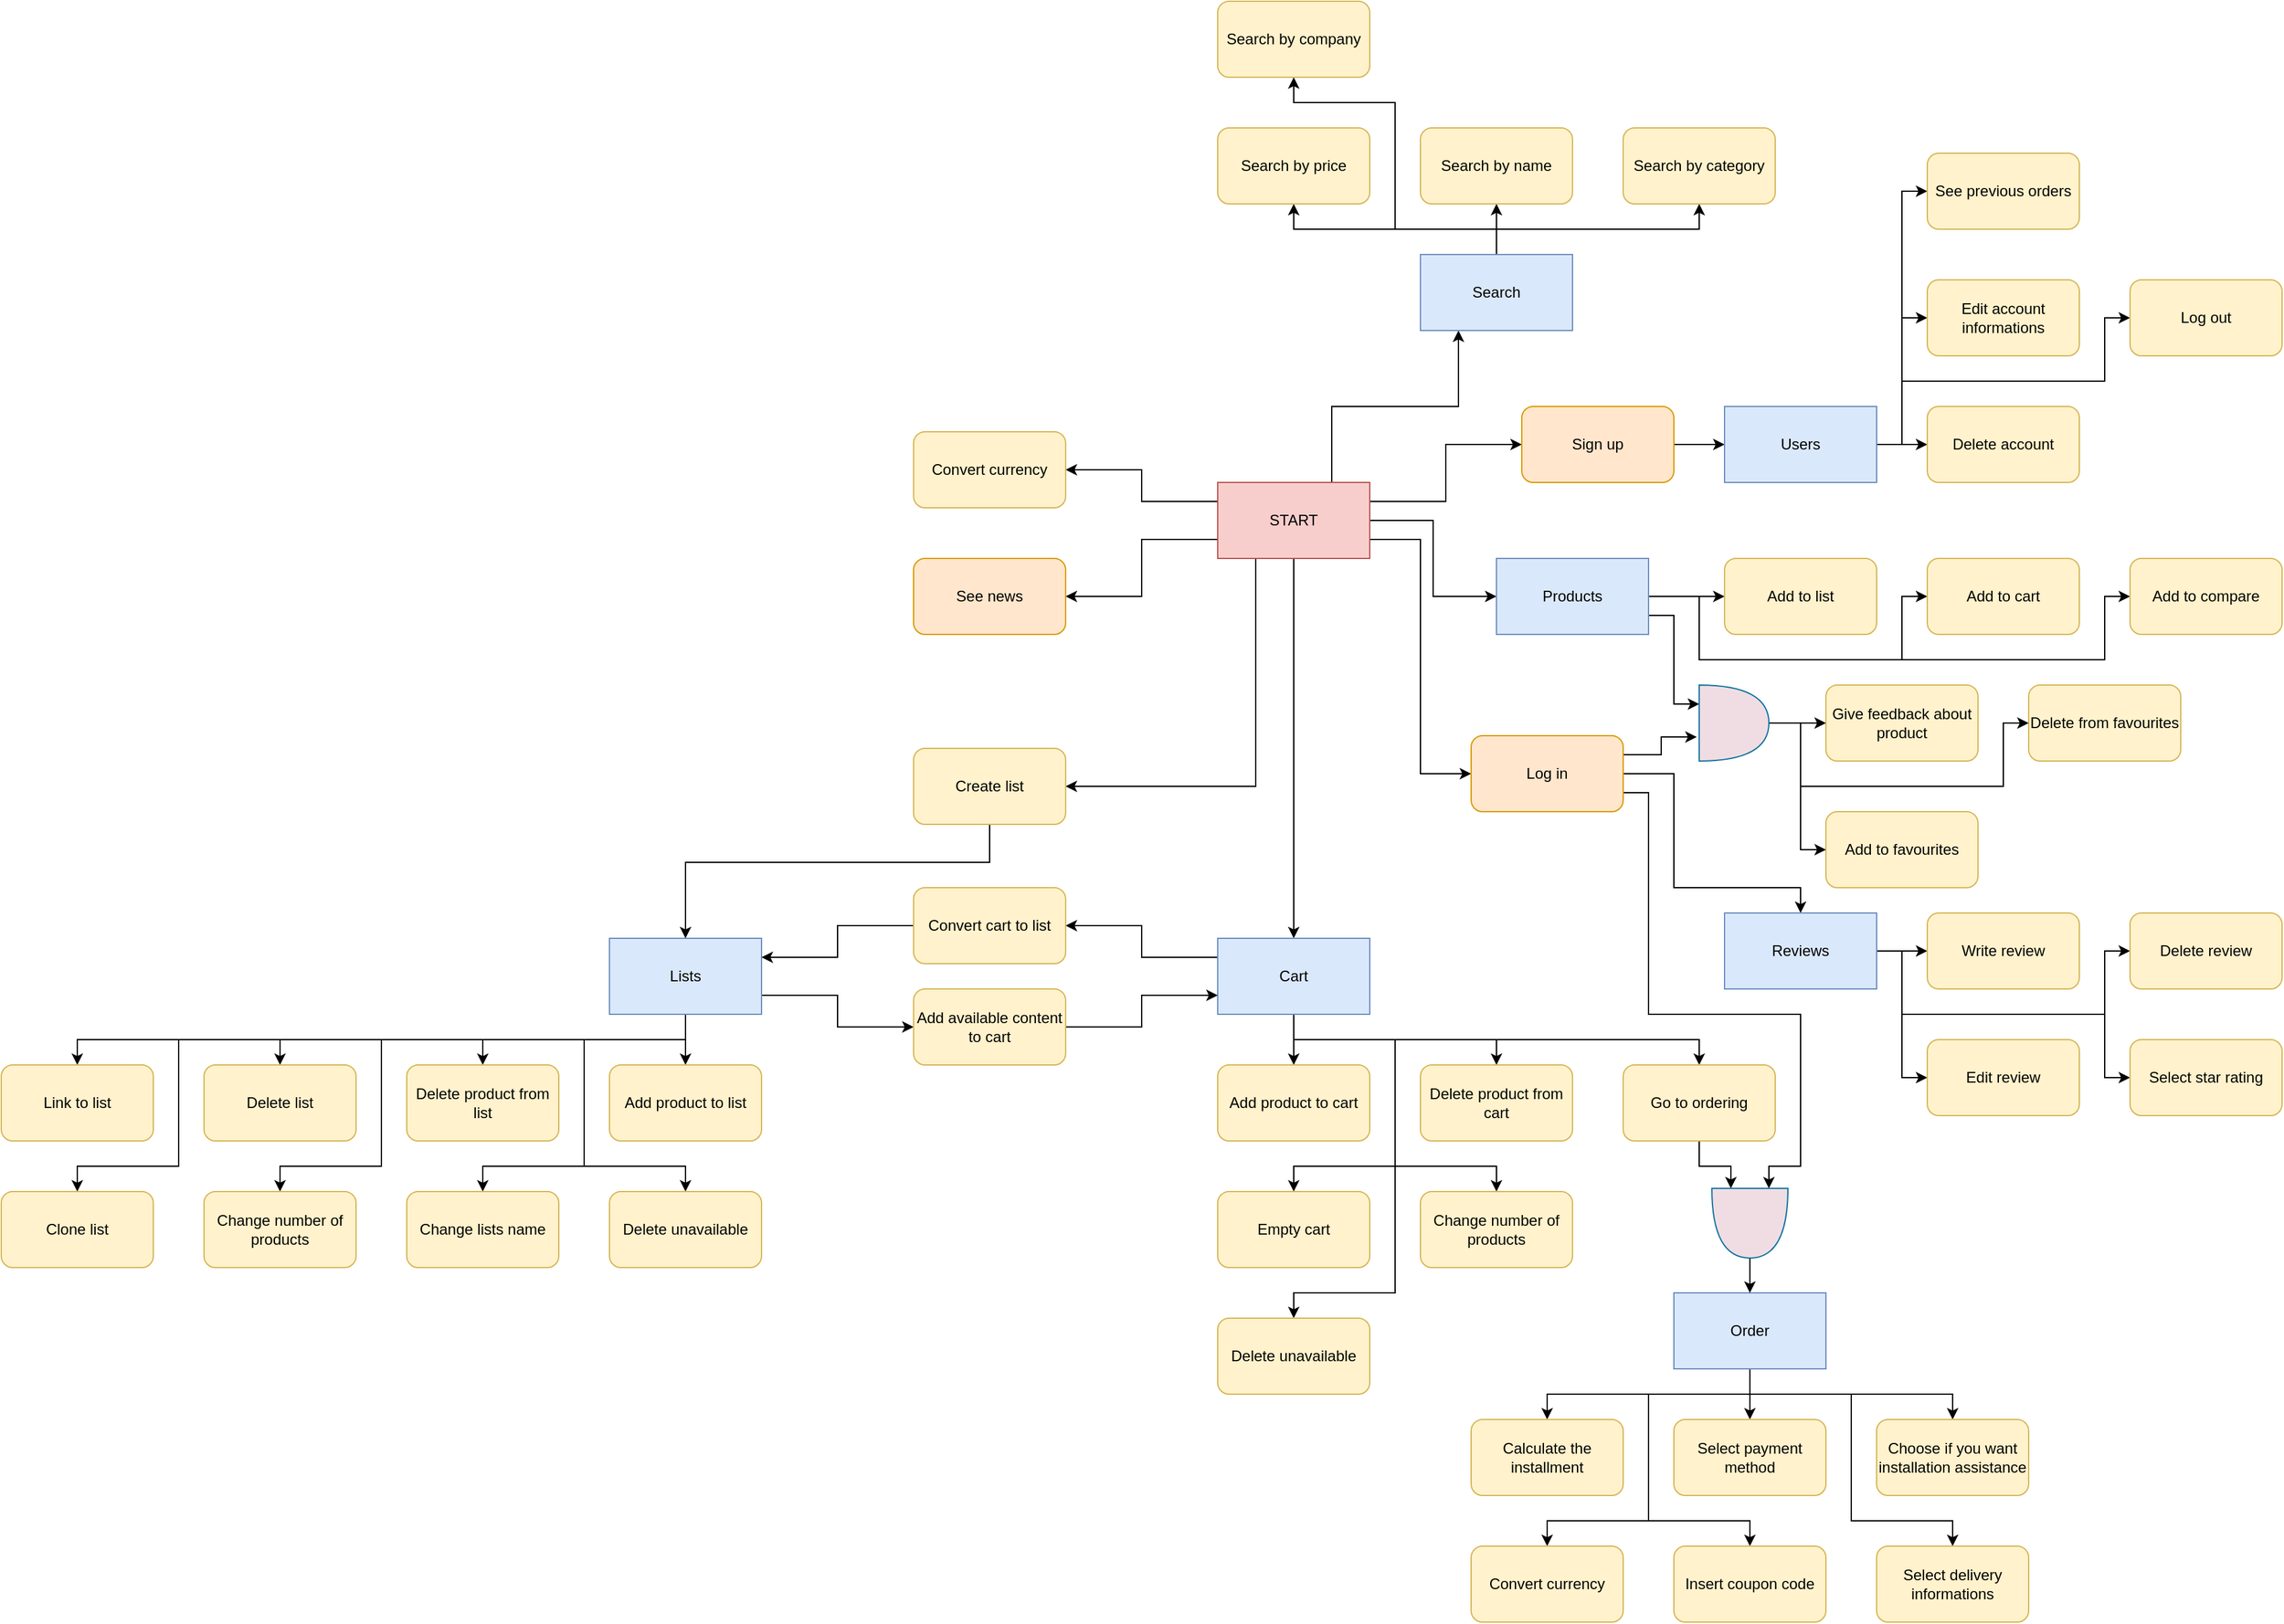 <mxfile version="21.1.2" type="device">
  <diagram name="Strona-1" id="DpiKnfvnMf119dL31PfI">
    <mxGraphModel dx="523" dy="789" grid="1" gridSize="10" guides="1" tooltips="1" connect="1" arrows="1" fold="1" page="1" pageScale="1" pageWidth="827" pageHeight="1169" math="0" shadow="0">
      <root>
        <mxCell id="0" />
        <mxCell id="1" parent="0" />
        <mxCell id="tu-g_7TpIbmg7pbgviE7-1" style="edgeStyle=orthogonalEdgeStyle;rounded=0;orthogonalLoop=1;jettySize=auto;html=1;exitX=0.5;exitY=1;exitDx=0;exitDy=0;entryX=0.5;entryY=0;entryDx=0;entryDy=0;fontColor=#000000;" parent="1" source="tu-g_7TpIbmg7pbgviE7-8" target="tu-g_7TpIbmg7pbgviE7-24" edge="1">
          <mxGeometry relative="1" as="geometry" />
        </mxCell>
        <mxCell id="tu-g_7TpIbmg7pbgviE7-2" style="edgeStyle=orthogonalEdgeStyle;rounded=0;orthogonalLoop=1;jettySize=auto;html=1;exitX=0.25;exitY=1;exitDx=0;exitDy=0;entryX=1;entryY=0.5;entryDx=0;entryDy=0;fontColor=#000000;" parent="1" source="tu-g_7TpIbmg7pbgviE7-8" target="tu-g_7TpIbmg7pbgviE7-50" edge="1">
          <mxGeometry relative="1" as="geometry" />
        </mxCell>
        <mxCell id="tu-g_7TpIbmg7pbgviE7-3" style="edgeStyle=orthogonalEdgeStyle;rounded=0;orthogonalLoop=1;jettySize=auto;html=1;exitX=1;exitY=0.75;exitDx=0;exitDy=0;entryX=0;entryY=0.5;entryDx=0;entryDy=0;fontFamily=Helvetica;fontSize=12;fontColor=#000000;" parent="1" source="tu-g_7TpIbmg7pbgviE7-8" target="tu-g_7TpIbmg7pbgviE7-11" edge="1">
          <mxGeometry relative="1" as="geometry" />
        </mxCell>
        <mxCell id="tu-g_7TpIbmg7pbgviE7-4" style="edgeStyle=orthogonalEdgeStyle;rounded=0;orthogonalLoop=1;jettySize=auto;html=1;exitX=1;exitY=0.25;exitDx=0;exitDy=0;entryX=0;entryY=0.5;entryDx=0;entryDy=0;fontFamily=Helvetica;fontSize=12;fontColor=#000000;" parent="1" source="tu-g_7TpIbmg7pbgviE7-8" target="tu-g_7TpIbmg7pbgviE7-13" edge="1">
          <mxGeometry relative="1" as="geometry" />
        </mxCell>
        <mxCell id="tu-g_7TpIbmg7pbgviE7-5" style="edgeStyle=orthogonalEdgeStyle;rounded=0;orthogonalLoop=1;jettySize=auto;html=1;exitX=1;exitY=0.5;exitDx=0;exitDy=0;entryX=0;entryY=0.5;entryDx=0;entryDy=0;fontFamily=Helvetica;fontSize=12;fontColor=#000000;" parent="1" source="tu-g_7TpIbmg7pbgviE7-8" target="tu-g_7TpIbmg7pbgviE7-39" edge="1">
          <mxGeometry relative="1" as="geometry" />
        </mxCell>
        <mxCell id="tu-g_7TpIbmg7pbgviE7-6" style="edgeStyle=orthogonalEdgeStyle;rounded=0;orthogonalLoop=1;jettySize=auto;html=1;exitX=0;exitY=0.75;exitDx=0;exitDy=0;entryX=1;entryY=0.5;entryDx=0;entryDy=0;fontFamily=Helvetica;fontSize=12;fontColor=#000000;" parent="1" source="tu-g_7TpIbmg7pbgviE7-8" target="tu-g_7TpIbmg7pbgviE7-14" edge="1">
          <mxGeometry relative="1" as="geometry" />
        </mxCell>
        <mxCell id="tu-g_7TpIbmg7pbgviE7-7" style="edgeStyle=orthogonalEdgeStyle;rounded=0;orthogonalLoop=1;jettySize=auto;html=1;exitX=0.75;exitY=0;exitDx=0;exitDy=0;entryX=0.25;entryY=1;entryDx=0;entryDy=0;fontFamily=Helvetica;fontSize=12;fontColor=#000000;" parent="1" source="tu-g_7TpIbmg7pbgviE7-8" target="tu-g_7TpIbmg7pbgviE7-18" edge="1">
          <mxGeometry relative="1" as="geometry" />
        </mxCell>
        <mxCell id="jZJ21DdkEaakPETDEJtm-5" style="edgeStyle=orthogonalEdgeStyle;rounded=0;orthogonalLoop=1;jettySize=auto;html=1;exitX=0;exitY=0.25;exitDx=0;exitDy=0;entryX=1;entryY=0.5;entryDx=0;entryDy=0;fontFamily=Helvetica;fontSize=12;fontColor=#000000;" edge="1" parent="1" source="tu-g_7TpIbmg7pbgviE7-8" target="jZJ21DdkEaakPETDEJtm-4">
          <mxGeometry relative="1" as="geometry" />
        </mxCell>
        <mxCell id="tu-g_7TpIbmg7pbgviE7-8" value="START" style="rounded=0;whiteSpace=wrap;html=1;fillColor=#f8cecc;strokeColor=#b85450;fontColor=#000000;" parent="1" vertex="1">
          <mxGeometry x="1940" y="560" width="120" height="60" as="geometry" />
        </mxCell>
        <mxCell id="tu-g_7TpIbmg7pbgviE7-9" style="edgeStyle=orthogonalEdgeStyle;rounded=0;orthogonalLoop=1;jettySize=auto;html=1;exitX=1;exitY=0.75;exitDx=0;exitDy=0;entryX=0;entryY=0.25;entryDx=0;entryDy=0;entryPerimeter=0;fontFamily=Helvetica;fontSize=12;fontColor=#000000;" parent="1" source="tu-g_7TpIbmg7pbgviE7-11" target="tu-g_7TpIbmg7pbgviE7-74" edge="1">
          <mxGeometry relative="1" as="geometry">
            <Array as="points">
              <mxPoint x="2280" y="805" />
              <mxPoint x="2280" y="980" />
              <mxPoint x="2400" y="980" />
              <mxPoint x="2400" y="1100" />
              <mxPoint x="2375" y="1100" />
            </Array>
          </mxGeometry>
        </mxCell>
        <mxCell id="tu-g_7TpIbmg7pbgviE7-10" style="edgeStyle=orthogonalEdgeStyle;rounded=0;orthogonalLoop=1;jettySize=auto;html=1;exitX=1;exitY=0.5;exitDx=0;exitDy=0;entryX=0.5;entryY=0;entryDx=0;entryDy=0;fontFamily=Helvetica;fontSize=12;fontColor=#000000;" parent="1" source="tu-g_7TpIbmg7pbgviE7-11" target="tu-g_7TpIbmg7pbgviE7-44" edge="1">
          <mxGeometry relative="1" as="geometry">
            <mxPoint x="2385" y="812.5" as="targetPoint" />
            <Array as="points">
              <mxPoint x="2300" y="790" />
              <mxPoint x="2300" y="880" />
              <mxPoint x="2400" y="880" />
            </Array>
          </mxGeometry>
        </mxCell>
        <mxCell id="btTpmAtazuo6H9hWQEnr-3" style="edgeStyle=orthogonalEdgeStyle;rounded=0;orthogonalLoop=1;jettySize=auto;html=1;exitX=1;exitY=0.25;exitDx=0;exitDy=0;entryX=-0.036;entryY=0.684;entryDx=0;entryDy=0;entryPerimeter=0;" parent="1" source="tu-g_7TpIbmg7pbgviE7-11" target="btTpmAtazuo6H9hWQEnr-2" edge="1">
          <mxGeometry relative="1" as="geometry" />
        </mxCell>
        <mxCell id="tu-g_7TpIbmg7pbgviE7-11" value="Log in" style="rounded=1;whiteSpace=wrap;html=1;fillColor=#ffe6cc;strokeColor=#d79b00;fontColor=#000000;" parent="1" vertex="1">
          <mxGeometry x="2140" y="760" width="120" height="60" as="geometry" />
        </mxCell>
        <mxCell id="tu-g_7TpIbmg7pbgviE7-12" style="edgeStyle=orthogonalEdgeStyle;rounded=0;orthogonalLoop=1;jettySize=auto;html=1;exitX=1;exitY=0.5;exitDx=0;exitDy=0;entryX=0;entryY=0.5;entryDx=0;entryDy=0;fontFamily=Helvetica;fontSize=12;fontColor=#000000;" parent="1" source="tu-g_7TpIbmg7pbgviE7-13" target="tu-g_7TpIbmg7pbgviE7-72" edge="1">
          <mxGeometry relative="1" as="geometry" />
        </mxCell>
        <mxCell id="tu-g_7TpIbmg7pbgviE7-13" value="Sign up" style="rounded=1;whiteSpace=wrap;html=1;fillColor=#ffe6cc;strokeColor=#d79b00;fontColor=#000000;" parent="1" vertex="1">
          <mxGeometry x="2180" y="500" width="120" height="60" as="geometry" />
        </mxCell>
        <mxCell id="tu-g_7TpIbmg7pbgviE7-14" value="See news" style="rounded=1;whiteSpace=wrap;html=1;fillColor=#ffe6cc;strokeColor=#d79b00;fontColor=#000000;" parent="1" vertex="1">
          <mxGeometry x="1700" y="620" width="120" height="60" as="geometry" />
        </mxCell>
        <mxCell id="tu-g_7TpIbmg7pbgviE7-15" style="edgeStyle=orthogonalEdgeStyle;rounded=0;orthogonalLoop=1;jettySize=auto;html=1;exitX=0.5;exitY=0;exitDx=0;exitDy=0;entryX=0.5;entryY=1;entryDx=0;entryDy=0;fontFamily=Helvetica;fontSize=12;fontColor=#000000;" parent="1" source="tu-g_7TpIbmg7pbgviE7-18" target="tu-g_7TpIbmg7pbgviE7-97" edge="1">
          <mxGeometry relative="1" as="geometry" />
        </mxCell>
        <mxCell id="tu-g_7TpIbmg7pbgviE7-16" style="edgeStyle=orthogonalEdgeStyle;rounded=0;orthogonalLoop=1;jettySize=auto;html=1;exitX=0.5;exitY=0;exitDx=0;exitDy=0;entryX=0.5;entryY=1;entryDx=0;entryDy=0;fontFamily=Helvetica;fontSize=12;fontColor=#000000;" parent="1" source="tu-g_7TpIbmg7pbgviE7-18" target="tu-g_7TpIbmg7pbgviE7-98" edge="1">
          <mxGeometry relative="1" as="geometry" />
        </mxCell>
        <mxCell id="tu-g_7TpIbmg7pbgviE7-17" style="edgeStyle=orthogonalEdgeStyle;rounded=0;orthogonalLoop=1;jettySize=auto;html=1;exitX=0.5;exitY=0;exitDx=0;exitDy=0;entryX=0.5;entryY=1;entryDx=0;entryDy=0;fontFamily=Helvetica;fontSize=12;fontColor=#000000;" parent="1" source="tu-g_7TpIbmg7pbgviE7-18" target="tu-g_7TpIbmg7pbgviE7-99" edge="1">
          <mxGeometry relative="1" as="geometry" />
        </mxCell>
        <mxCell id="tu-g_7TpIbmg7pbgviE7-301" style="edgeStyle=orthogonalEdgeStyle;rounded=0;orthogonalLoop=1;jettySize=auto;html=1;exitX=0.5;exitY=0;exitDx=0;exitDy=0;entryX=0.5;entryY=1;entryDx=0;entryDy=0;fontFamily=Helvetica;fontSize=12;fontColor=#000000;" parent="1" source="tu-g_7TpIbmg7pbgviE7-18" target="tu-g_7TpIbmg7pbgviE7-300" edge="1">
          <mxGeometry relative="1" as="geometry">
            <Array as="points">
              <mxPoint x="2160" y="360" />
              <mxPoint x="2080" y="360" />
              <mxPoint x="2080" y="260" />
              <mxPoint x="2000" y="260" />
            </Array>
          </mxGeometry>
        </mxCell>
        <mxCell id="tu-g_7TpIbmg7pbgviE7-18" value="Search" style="rounded=0;whiteSpace=wrap;html=1;fillColor=#dae8fc;strokeColor=#6c8ebf;fontColor=#000000;" parent="1" vertex="1">
          <mxGeometry x="2100" y="380" width="120" height="60" as="geometry" />
        </mxCell>
        <mxCell id="tu-g_7TpIbmg7pbgviE7-19" style="edgeStyle=orthogonalEdgeStyle;rounded=0;orthogonalLoop=1;jettySize=auto;html=1;exitX=0;exitY=0.25;exitDx=0;exitDy=0;entryX=1;entryY=0.5;entryDx=0;entryDy=0;fontColor=#000000;" parent="1" source="tu-g_7TpIbmg7pbgviE7-24" target="tu-g_7TpIbmg7pbgviE7-46" edge="1">
          <mxGeometry relative="1" as="geometry" />
        </mxCell>
        <mxCell id="tu-g_7TpIbmg7pbgviE7-20" style="edgeStyle=orthogonalEdgeStyle;rounded=0;orthogonalLoop=1;jettySize=auto;html=1;exitX=0.5;exitY=1;exitDx=0;exitDy=0;entryX=0.5;entryY=0;entryDx=0;entryDy=0;fontFamily=Helvetica;fontSize=12;fontColor=#000000;" parent="1" source="tu-g_7TpIbmg7pbgviE7-24" target="tu-g_7TpIbmg7pbgviE7-58" edge="1">
          <mxGeometry relative="1" as="geometry" />
        </mxCell>
        <mxCell id="tu-g_7TpIbmg7pbgviE7-21" style="edgeStyle=orthogonalEdgeStyle;rounded=0;orthogonalLoop=1;jettySize=auto;html=1;exitX=0.5;exitY=1;exitDx=0;exitDy=0;entryX=0.5;entryY=0;entryDx=0;entryDy=0;fontFamily=Helvetica;fontSize=12;fontColor=#000000;" parent="1" source="tu-g_7TpIbmg7pbgviE7-24" target="tu-g_7TpIbmg7pbgviE7-59" edge="1">
          <mxGeometry relative="1" as="geometry" />
        </mxCell>
        <mxCell id="tu-g_7TpIbmg7pbgviE7-22" style="edgeStyle=orthogonalEdgeStyle;rounded=0;orthogonalLoop=1;jettySize=auto;html=1;exitX=0.5;exitY=1;exitDx=0;exitDy=0;entryX=0.5;entryY=0;entryDx=0;entryDy=0;fontFamily=Helvetica;fontSize=12;fontColor=#000000;" parent="1" source="tu-g_7TpIbmg7pbgviE7-24" target="tu-g_7TpIbmg7pbgviE7-55" edge="1">
          <mxGeometry relative="1" as="geometry">
            <Array as="points">
              <mxPoint x="2000" y="1000" />
              <mxPoint x="2080" y="1000" />
              <mxPoint x="2080" y="1100" />
              <mxPoint x="2160" y="1100" />
            </Array>
          </mxGeometry>
        </mxCell>
        <mxCell id="tu-g_7TpIbmg7pbgviE7-23" style="edgeStyle=orthogonalEdgeStyle;rounded=0;orthogonalLoop=1;jettySize=auto;html=1;exitX=0.5;exitY=1;exitDx=0;exitDy=0;entryX=0.5;entryY=0;entryDx=0;entryDy=0;fontFamily=Helvetica;fontSize=12;fontColor=#000000;" parent="1" source="tu-g_7TpIbmg7pbgviE7-24" target="tu-g_7TpIbmg7pbgviE7-61" edge="1">
          <mxGeometry relative="1" as="geometry" />
        </mxCell>
        <mxCell id="btTpmAtazuo6H9hWQEnr-12" style="edgeStyle=orthogonalEdgeStyle;rounded=0;orthogonalLoop=1;jettySize=auto;html=1;exitX=0.5;exitY=1;exitDx=0;exitDy=0;entryX=0.5;entryY=0;entryDx=0;entryDy=0;fontFamily=Helvetica;fontSize=12;fontColor=default;" parent="1" source="tu-g_7TpIbmg7pbgviE7-24" target="btTpmAtazuo6H9hWQEnr-11" edge="1">
          <mxGeometry relative="1" as="geometry">
            <Array as="points">
              <mxPoint x="2000" y="1000" />
              <mxPoint x="2080" y="1000" />
              <mxPoint x="2080" y="1100" />
              <mxPoint x="2000" y="1100" />
            </Array>
          </mxGeometry>
        </mxCell>
        <mxCell id="btTpmAtazuo6H9hWQEnr-14" style="edgeStyle=orthogonalEdgeStyle;rounded=0;orthogonalLoop=1;jettySize=auto;html=1;exitX=0.5;exitY=1;exitDx=0;exitDy=0;entryX=0.5;entryY=0;entryDx=0;entryDy=0;fontFamily=Helvetica;fontSize=12;fontColor=default;" parent="1" source="tu-g_7TpIbmg7pbgviE7-24" target="btTpmAtazuo6H9hWQEnr-13" edge="1">
          <mxGeometry relative="1" as="geometry">
            <Array as="points">
              <mxPoint x="2000" y="1000" />
              <mxPoint x="2080" y="1000" />
              <mxPoint x="2080" y="1200" />
              <mxPoint x="2000" y="1200" />
            </Array>
          </mxGeometry>
        </mxCell>
        <mxCell id="tu-g_7TpIbmg7pbgviE7-24" value="Cart" style="rounded=0;whiteSpace=wrap;html=1;fillColor=#dae8fc;strokeColor=#6c8ebf;fontColor=#000000;" parent="1" vertex="1">
          <mxGeometry x="1940" y="920" width="120" height="60" as="geometry" />
        </mxCell>
        <mxCell id="tu-g_7TpIbmg7pbgviE7-25" style="edgeStyle=orthogonalEdgeStyle;rounded=0;orthogonalLoop=1;jettySize=auto;html=1;exitX=0.5;exitY=1;exitDx=0;exitDy=0;entryX=0.5;entryY=0;entryDx=0;entryDy=0;fontColor=#000000;" parent="1" source="tu-g_7TpIbmg7pbgviE7-32" target="tu-g_7TpIbmg7pbgviE7-48" edge="1">
          <mxGeometry relative="1" as="geometry" />
        </mxCell>
        <mxCell id="tu-g_7TpIbmg7pbgviE7-26" style="edgeStyle=orthogonalEdgeStyle;rounded=0;orthogonalLoop=1;jettySize=auto;html=1;exitX=0.5;exitY=1;exitDx=0;exitDy=0;entryX=0.5;entryY=0;entryDx=0;entryDy=0;fontColor=#000000;" parent="1" source="tu-g_7TpIbmg7pbgviE7-32" target="tu-g_7TpIbmg7pbgviE7-47" edge="1">
          <mxGeometry relative="1" as="geometry" />
        </mxCell>
        <mxCell id="tu-g_7TpIbmg7pbgviE7-27" style="edgeStyle=orthogonalEdgeStyle;rounded=0;orthogonalLoop=1;jettySize=auto;html=1;exitX=0.5;exitY=1;exitDx=0;exitDy=0;entryX=0.5;entryY=0;entryDx=0;entryDy=0;fontColor=#000000;" parent="1" source="tu-g_7TpIbmg7pbgviE7-32" target="tu-g_7TpIbmg7pbgviE7-51" edge="1">
          <mxGeometry relative="1" as="geometry" />
        </mxCell>
        <mxCell id="tu-g_7TpIbmg7pbgviE7-28" style="edgeStyle=orthogonalEdgeStyle;rounded=0;orthogonalLoop=1;jettySize=auto;html=1;exitX=1;exitY=0.75;exitDx=0;exitDy=0;entryX=0;entryY=0.5;entryDx=0;entryDy=0;fontColor=#000000;" parent="1" source="tu-g_7TpIbmg7pbgviE7-32" target="tu-g_7TpIbmg7pbgviE7-53" edge="1">
          <mxGeometry relative="1" as="geometry" />
        </mxCell>
        <mxCell id="tu-g_7TpIbmg7pbgviE7-29" style="edgeStyle=orthogonalEdgeStyle;rounded=0;orthogonalLoop=1;jettySize=auto;html=1;exitX=0.5;exitY=1;exitDx=0;exitDy=0;entryX=0.5;entryY=0;entryDx=0;entryDy=0;fontFamily=Helvetica;fontSize=12;fontColor=#000000;" parent="1" source="tu-g_7TpIbmg7pbgviE7-32" target="tu-g_7TpIbmg7pbgviE7-54" edge="1">
          <mxGeometry relative="1" as="geometry">
            <Array as="points">
              <mxPoint x="1520" y="1000" />
              <mxPoint x="1280" y="1000" />
              <mxPoint x="1280" y="1100" />
              <mxPoint x="1200" y="1100" />
            </Array>
          </mxGeometry>
        </mxCell>
        <mxCell id="tu-g_7TpIbmg7pbgviE7-30" style="edgeStyle=orthogonalEdgeStyle;rounded=0;orthogonalLoop=1;jettySize=auto;html=1;exitX=0.5;exitY=1;exitDx=0;exitDy=0;entryX=0.5;entryY=0;entryDx=0;entryDy=0;fontFamily=Helvetica;fontSize=12;fontColor=#000000;" parent="1" source="tu-g_7TpIbmg7pbgviE7-32" target="tu-g_7TpIbmg7pbgviE7-56" edge="1">
          <mxGeometry relative="1" as="geometry">
            <Array as="points">
              <mxPoint x="1520" y="1000" />
              <mxPoint x="1440" y="1000" />
              <mxPoint x="1440" y="1100" />
              <mxPoint x="1360" y="1100" />
            </Array>
          </mxGeometry>
        </mxCell>
        <mxCell id="tu-g_7TpIbmg7pbgviE7-31" style="edgeStyle=orthogonalEdgeStyle;rounded=0;orthogonalLoop=1;jettySize=auto;html=1;exitX=0.5;exitY=1;exitDx=0;exitDy=0;entryX=0.5;entryY=0;entryDx=0;entryDy=0;fontFamily=Helvetica;fontSize=12;fontColor=#000000;" parent="1" source="tu-g_7TpIbmg7pbgviE7-32" target="tu-g_7TpIbmg7pbgviE7-57" edge="1">
          <mxGeometry relative="1" as="geometry" />
        </mxCell>
        <mxCell id="btTpmAtazuo6H9hWQEnr-10" style="edgeStyle=orthogonalEdgeStyle;rounded=0;orthogonalLoop=1;jettySize=auto;html=1;exitX=0.5;exitY=1;exitDx=0;exitDy=0;entryX=0.5;entryY=0;entryDx=0;entryDy=0;" parent="1" source="tu-g_7TpIbmg7pbgviE7-32" target="btTpmAtazuo6H9hWQEnr-9" edge="1">
          <mxGeometry relative="1" as="geometry">
            <Array as="points">
              <mxPoint x="1520" y="1000" />
              <mxPoint x="1440" y="1000" />
              <mxPoint x="1440" y="1100" />
              <mxPoint x="1520" y="1100" />
            </Array>
          </mxGeometry>
        </mxCell>
        <mxCell id="jZJ21DdkEaakPETDEJtm-3" style="edgeStyle=orthogonalEdgeStyle;rounded=0;orthogonalLoop=1;jettySize=auto;html=1;exitX=0.5;exitY=1;exitDx=0;exitDy=0;entryX=0.5;entryY=0;entryDx=0;entryDy=0;fontFamily=Helvetica;fontSize=12;fontColor=#000000;" edge="1" parent="1" source="tu-g_7TpIbmg7pbgviE7-32" target="jZJ21DdkEaakPETDEJtm-2">
          <mxGeometry relative="1" as="geometry">
            <Array as="points">
              <mxPoint x="1520" y="1000" />
              <mxPoint x="1120" y="1000" />
              <mxPoint x="1120" y="1100" />
              <mxPoint x="1040" y="1100" />
            </Array>
          </mxGeometry>
        </mxCell>
        <mxCell id="tu-g_7TpIbmg7pbgviE7-32" value="Lists" style="rounded=0;whiteSpace=wrap;html=1;fillColor=#dae8fc;strokeColor=#6c8ebf;fontColor=#000000;" parent="1" vertex="1">
          <mxGeometry x="1460" y="920" width="120" height="60" as="geometry" />
        </mxCell>
        <mxCell id="tu-g_7TpIbmg7pbgviE7-34" style="edgeStyle=orthogonalEdgeStyle;rounded=0;orthogonalLoop=1;jettySize=auto;html=1;exitX=1;exitY=0.5;exitDx=0;exitDy=0;entryX=0;entryY=0.5;entryDx=0;entryDy=0;fontFamily=Helvetica;fontSize=12;fontColor=#000000;" parent="1" source="tu-g_7TpIbmg7pbgviE7-39" target="tu-g_7TpIbmg7pbgviE7-86" edge="1">
          <mxGeometry relative="1" as="geometry">
            <Array as="points">
              <mxPoint x="2320" y="650" />
              <mxPoint x="2320" y="650" />
            </Array>
          </mxGeometry>
        </mxCell>
        <mxCell id="tu-g_7TpIbmg7pbgviE7-35" style="edgeStyle=orthogonalEdgeStyle;rounded=0;orthogonalLoop=1;jettySize=auto;html=1;exitX=1;exitY=0.5;exitDx=0;exitDy=0;entryX=0;entryY=0.5;entryDx=0;entryDy=0;fontFamily=Helvetica;fontSize=12;fontColor=#000000;" parent="1" source="tu-g_7TpIbmg7pbgviE7-39" target="tu-g_7TpIbmg7pbgviE7-87" edge="1">
          <mxGeometry relative="1" as="geometry">
            <Array as="points">
              <mxPoint x="2320" y="650" />
              <mxPoint x="2320" y="700" />
              <mxPoint x="2480" y="700" />
              <mxPoint x="2480" y="650" />
            </Array>
          </mxGeometry>
        </mxCell>
        <mxCell id="tu-g_7TpIbmg7pbgviE7-38" style="edgeStyle=orthogonalEdgeStyle;rounded=0;orthogonalLoop=1;jettySize=auto;html=1;exitX=1;exitY=0.5;exitDx=0;exitDy=0;entryX=0;entryY=0.5;entryDx=0;entryDy=0;fontFamily=Helvetica;fontSize=12;fontColor=#000000;" parent="1" source="tu-g_7TpIbmg7pbgviE7-39" target="tu-g_7TpIbmg7pbgviE7-95" edge="1">
          <mxGeometry relative="1" as="geometry">
            <Array as="points">
              <mxPoint x="2320" y="650" />
              <mxPoint x="2320" y="700" />
              <mxPoint x="2640" y="700" />
              <mxPoint x="2640" y="650" />
            </Array>
          </mxGeometry>
        </mxCell>
        <mxCell id="btTpmAtazuo6H9hWQEnr-5" style="edgeStyle=orthogonalEdgeStyle;rounded=0;orthogonalLoop=1;jettySize=auto;html=1;exitX=1;exitY=0.75;exitDx=0;exitDy=0;entryX=0;entryY=0.25;entryDx=0;entryDy=0;entryPerimeter=0;" parent="1" source="tu-g_7TpIbmg7pbgviE7-39" target="btTpmAtazuo6H9hWQEnr-2" edge="1">
          <mxGeometry relative="1" as="geometry" />
        </mxCell>
        <mxCell id="tu-g_7TpIbmg7pbgviE7-39" value="Products" style="rounded=0;whiteSpace=wrap;html=1;fillColor=#dae8fc;strokeColor=#6c8ebf;fontColor=#000000;" parent="1" vertex="1">
          <mxGeometry x="2160" y="620" width="120" height="60" as="geometry" />
        </mxCell>
        <mxCell id="tu-g_7TpIbmg7pbgviE7-40" style="edgeStyle=orthogonalEdgeStyle;rounded=0;orthogonalLoop=1;jettySize=auto;html=1;exitX=1;exitY=0.5;exitDx=0;exitDy=0;entryX=0;entryY=0.5;entryDx=0;entryDy=0;fontFamily=Helvetica;fontSize=12;fontColor=#000000;" parent="1" source="tu-g_7TpIbmg7pbgviE7-44" target="tu-g_7TpIbmg7pbgviE7-92" edge="1">
          <mxGeometry relative="1" as="geometry" />
        </mxCell>
        <mxCell id="tu-g_7TpIbmg7pbgviE7-41" style="edgeStyle=orthogonalEdgeStyle;rounded=0;orthogonalLoop=1;jettySize=auto;html=1;exitX=1;exitY=0.5;exitDx=0;exitDy=0;entryX=0;entryY=0.5;entryDx=0;entryDy=0;fontFamily=Helvetica;fontSize=12;fontColor=#000000;" parent="1" source="tu-g_7TpIbmg7pbgviE7-44" target="tu-g_7TpIbmg7pbgviE7-93" edge="1">
          <mxGeometry relative="1" as="geometry" />
        </mxCell>
        <mxCell id="tu-g_7TpIbmg7pbgviE7-42" style="edgeStyle=orthogonalEdgeStyle;rounded=0;orthogonalLoop=1;jettySize=auto;html=1;exitX=1;exitY=0.5;exitDx=0;exitDy=0;entryX=0;entryY=0.5;entryDx=0;entryDy=0;fontFamily=Helvetica;fontSize=12;fontColor=#000000;" parent="1" source="tu-g_7TpIbmg7pbgviE7-44" target="tu-g_7TpIbmg7pbgviE7-94" edge="1">
          <mxGeometry relative="1" as="geometry">
            <Array as="points">
              <mxPoint x="2480" y="930" />
              <mxPoint x="2480" y="980" />
              <mxPoint x="2640" y="980" />
              <mxPoint x="2640" y="930" />
            </Array>
          </mxGeometry>
        </mxCell>
        <mxCell id="tu-g_7TpIbmg7pbgviE7-43" style="edgeStyle=orthogonalEdgeStyle;rounded=0;orthogonalLoop=1;jettySize=auto;html=1;exitX=1;exitY=0.5;exitDx=0;exitDy=0;entryX=0;entryY=0.5;entryDx=0;entryDy=0;fontFamily=Helvetica;fontSize=12;fontColor=#000000;" parent="1" source="tu-g_7TpIbmg7pbgviE7-44" target="tu-g_7TpIbmg7pbgviE7-96" edge="1">
          <mxGeometry relative="1" as="geometry">
            <Array as="points">
              <mxPoint x="2480" y="930" />
              <mxPoint x="2480" y="980" />
              <mxPoint x="2640" y="980" />
              <mxPoint x="2640" y="1030" />
            </Array>
          </mxGeometry>
        </mxCell>
        <mxCell id="tu-g_7TpIbmg7pbgviE7-44" value="Reviews" style="rounded=0;whiteSpace=wrap;html=1;fillColor=#dae8fc;strokeColor=#6c8ebf;fontColor=#000000;" parent="1" vertex="1">
          <mxGeometry x="2340" y="900" width="120" height="60" as="geometry" />
        </mxCell>
        <mxCell id="tu-g_7TpIbmg7pbgviE7-45" style="edgeStyle=orthogonalEdgeStyle;rounded=0;orthogonalLoop=1;jettySize=auto;html=1;exitX=0;exitY=0.5;exitDx=0;exitDy=0;entryX=1;entryY=0.25;entryDx=0;entryDy=0;fontColor=#000000;" parent="1" source="tu-g_7TpIbmg7pbgviE7-46" target="tu-g_7TpIbmg7pbgviE7-32" edge="1">
          <mxGeometry relative="1" as="geometry" />
        </mxCell>
        <mxCell id="tu-g_7TpIbmg7pbgviE7-46" value="Convert cart to list" style="rounded=1;whiteSpace=wrap;html=1;fillColor=#fff2cc;strokeColor=#d6b656;fontColor=#000000;" parent="1" vertex="1">
          <mxGeometry x="1700" y="880" width="120" height="60" as="geometry" />
        </mxCell>
        <mxCell id="tu-g_7TpIbmg7pbgviE7-47" value="Delete product from list" style="rounded=1;whiteSpace=wrap;html=1;fillColor=#fff2cc;strokeColor=#d6b656;fontColor=#000000;" parent="1" vertex="1">
          <mxGeometry x="1300" y="1020" width="120" height="60" as="geometry" />
        </mxCell>
        <mxCell id="tu-g_7TpIbmg7pbgviE7-48" value="Add product to list" style="rounded=1;whiteSpace=wrap;html=1;fillColor=#fff2cc;strokeColor=#d6b656;fontColor=#000000;" parent="1" vertex="1">
          <mxGeometry x="1460" y="1020" width="120" height="60" as="geometry" />
        </mxCell>
        <mxCell id="tu-g_7TpIbmg7pbgviE7-49" style="edgeStyle=orthogonalEdgeStyle;rounded=0;orthogonalLoop=1;jettySize=auto;html=1;exitX=0.5;exitY=1;exitDx=0;exitDy=0;entryX=0.5;entryY=0;entryDx=0;entryDy=0;fontColor=#000000;" parent="1" source="tu-g_7TpIbmg7pbgviE7-50" target="tu-g_7TpIbmg7pbgviE7-32" edge="1">
          <mxGeometry relative="1" as="geometry">
            <Array as="points">
              <mxPoint x="1760" y="860" />
              <mxPoint x="1520" y="860" />
            </Array>
          </mxGeometry>
        </mxCell>
        <mxCell id="tu-g_7TpIbmg7pbgviE7-50" value="Create list" style="rounded=1;whiteSpace=wrap;html=1;fillColor=#fff2cc;strokeColor=#d6b656;fontColor=#000000;" parent="1" vertex="1">
          <mxGeometry x="1700" y="770" width="120" height="60" as="geometry" />
        </mxCell>
        <mxCell id="tu-g_7TpIbmg7pbgviE7-51" value="Delete list" style="rounded=1;whiteSpace=wrap;html=1;fillColor=#fff2cc;strokeColor=#d6b656;fontColor=#000000;" parent="1" vertex="1">
          <mxGeometry x="1140" y="1020" width="120" height="60" as="geometry" />
        </mxCell>
        <mxCell id="tu-g_7TpIbmg7pbgviE7-52" style="edgeStyle=orthogonalEdgeStyle;rounded=0;orthogonalLoop=1;jettySize=auto;html=1;exitX=1;exitY=0.5;exitDx=0;exitDy=0;entryX=0;entryY=0.75;entryDx=0;entryDy=0;fontColor=#000000;" parent="1" source="tu-g_7TpIbmg7pbgviE7-53" target="tu-g_7TpIbmg7pbgviE7-24" edge="1">
          <mxGeometry relative="1" as="geometry" />
        </mxCell>
        <mxCell id="tu-g_7TpIbmg7pbgviE7-53" value="Add available content to cart" style="rounded=1;whiteSpace=wrap;html=1;fillColor=#fff2cc;strokeColor=#d6b656;fontColor=#000000;" parent="1" vertex="1">
          <mxGeometry x="1700" y="960" width="120" height="60" as="geometry" />
        </mxCell>
        <mxCell id="tu-g_7TpIbmg7pbgviE7-54" value="Change number of products" style="rounded=1;whiteSpace=wrap;html=1;fillColor=#fff2cc;strokeColor=#d6b656;fontColor=#000000;" parent="1" vertex="1">
          <mxGeometry x="1140" y="1120" width="120" height="60" as="geometry" />
        </mxCell>
        <mxCell id="tu-g_7TpIbmg7pbgviE7-55" value="Change number of products" style="rounded=1;whiteSpace=wrap;html=1;fillColor=#fff2cc;strokeColor=#d6b656;fontColor=#000000;" parent="1" vertex="1">
          <mxGeometry x="2100" y="1120" width="120" height="60" as="geometry" />
        </mxCell>
        <mxCell id="tu-g_7TpIbmg7pbgviE7-56" value="Change lists name" style="rounded=1;whiteSpace=wrap;html=1;strokeColor=#d6b656;fontFamily=Helvetica;fontSize=12;fontColor=#000000;fillColor=#fff2cc;" parent="1" vertex="1">
          <mxGeometry x="1300" y="1120" width="120" height="60" as="geometry" />
        </mxCell>
        <mxCell id="tu-g_7TpIbmg7pbgviE7-57" value="Link to list" style="rounded=1;whiteSpace=wrap;html=1;strokeColor=#d6b656;fontFamily=Helvetica;fontSize=12;fontColor=#000000;fillColor=#fff2cc;" parent="1" vertex="1">
          <mxGeometry x="980" y="1020" width="120" height="60" as="geometry" />
        </mxCell>
        <mxCell id="tu-g_7TpIbmg7pbgviE7-58" value="Add product to cart" style="rounded=1;whiteSpace=wrap;html=1;strokeColor=#d6b656;fontFamily=Helvetica;fontSize=12;fontColor=#000000;fillColor=#fff2cc;" parent="1" vertex="1">
          <mxGeometry x="1940" y="1020" width="120" height="60" as="geometry" />
        </mxCell>
        <mxCell id="tu-g_7TpIbmg7pbgviE7-59" value="Delete product from cart" style="rounded=1;whiteSpace=wrap;html=1;strokeColor=#d6b656;fontFamily=Helvetica;fontSize=12;fontColor=#000000;fillColor=#fff2cc;" parent="1" vertex="1">
          <mxGeometry x="2100" y="1020" width="120" height="60" as="geometry" />
        </mxCell>
        <mxCell id="tu-g_7TpIbmg7pbgviE7-60" style="edgeStyle=orthogonalEdgeStyle;rounded=0;orthogonalLoop=1;jettySize=auto;html=1;exitX=0.5;exitY=1;exitDx=0;exitDy=0;entryX=0;entryY=0.75;entryDx=0;entryDy=0;entryPerimeter=0;fontFamily=Helvetica;fontSize=12;fontColor=#000000;" parent="1" source="tu-g_7TpIbmg7pbgviE7-61" target="tu-g_7TpIbmg7pbgviE7-74" edge="1">
          <mxGeometry relative="1" as="geometry" />
        </mxCell>
        <mxCell id="tu-g_7TpIbmg7pbgviE7-61" value="Go to ordering" style="rounded=1;whiteSpace=wrap;html=1;strokeColor=#d6b656;fontFamily=Helvetica;fontSize=12;fontColor=#000000;fillColor=#fff2cc;" parent="1" vertex="1">
          <mxGeometry x="2260" y="1020" width="120" height="60" as="geometry" />
        </mxCell>
        <mxCell id="tu-g_7TpIbmg7pbgviE7-62" style="edgeStyle=orthogonalEdgeStyle;rounded=0;orthogonalLoop=1;jettySize=auto;html=1;exitX=0.5;exitY=1;exitDx=0;exitDy=0;entryX=0.5;entryY=0;entryDx=0;entryDy=0;fontFamily=Helvetica;fontSize=12;fontColor=#000000;" parent="1" source="tu-g_7TpIbmg7pbgviE7-67" target="tu-g_7TpIbmg7pbgviE7-75" edge="1">
          <mxGeometry relative="1" as="geometry" />
        </mxCell>
        <mxCell id="tu-g_7TpIbmg7pbgviE7-63" style="edgeStyle=orthogonalEdgeStyle;rounded=0;orthogonalLoop=1;jettySize=auto;html=1;exitX=0.5;exitY=1;exitDx=0;exitDy=0;entryX=0.5;entryY=0;entryDx=0;entryDy=0;fontFamily=Helvetica;fontSize=12;fontColor=#000000;" parent="1" source="tu-g_7TpIbmg7pbgviE7-67" target="tu-g_7TpIbmg7pbgviE7-76" edge="1">
          <mxGeometry relative="1" as="geometry" />
        </mxCell>
        <mxCell id="tu-g_7TpIbmg7pbgviE7-64" style="edgeStyle=orthogonalEdgeStyle;rounded=0;orthogonalLoop=1;jettySize=auto;html=1;exitX=0.5;exitY=1;exitDx=0;exitDy=0;entryX=0.5;entryY=0;entryDx=0;entryDy=0;fontFamily=Helvetica;fontSize=12;fontColor=#000000;" parent="1" source="tu-g_7TpIbmg7pbgviE7-67" target="tu-g_7TpIbmg7pbgviE7-77" edge="1">
          <mxGeometry relative="1" as="geometry" />
        </mxCell>
        <mxCell id="tu-g_7TpIbmg7pbgviE7-65" style="edgeStyle=orthogonalEdgeStyle;rounded=0;orthogonalLoop=1;jettySize=auto;html=1;exitX=0.5;exitY=1;exitDx=0;exitDy=0;entryX=0.5;entryY=0;entryDx=0;entryDy=0;fontFamily=Helvetica;fontSize=12;fontColor=#000000;" parent="1" source="tu-g_7TpIbmg7pbgviE7-67" target="tu-g_7TpIbmg7pbgviE7-78" edge="1">
          <mxGeometry relative="1" as="geometry">
            <Array as="points">
              <mxPoint x="2360" y="1280" />
              <mxPoint x="2280" y="1280" />
              <mxPoint x="2280" y="1380" />
              <mxPoint x="2360" y="1380" />
            </Array>
          </mxGeometry>
        </mxCell>
        <mxCell id="tu-g_7TpIbmg7pbgviE7-66" style="edgeStyle=orthogonalEdgeStyle;rounded=0;orthogonalLoop=1;jettySize=auto;html=1;exitX=0.5;exitY=1;exitDx=0;exitDy=0;entryX=0.5;entryY=0;entryDx=0;entryDy=0;fontFamily=Helvetica;fontSize=12;fontColor=#000000;" parent="1" source="tu-g_7TpIbmg7pbgviE7-67" target="tu-g_7TpIbmg7pbgviE7-79" edge="1">
          <mxGeometry relative="1" as="geometry">
            <Array as="points">
              <mxPoint x="2360" y="1280" />
              <mxPoint x="2440" y="1280" />
              <mxPoint x="2440" y="1380" />
              <mxPoint x="2520" y="1380" />
            </Array>
          </mxGeometry>
        </mxCell>
        <mxCell id="jZJ21DdkEaakPETDEJtm-7" style="edgeStyle=orthogonalEdgeStyle;rounded=0;orthogonalLoop=1;jettySize=auto;html=1;exitX=0.5;exitY=1;exitDx=0;exitDy=0;entryX=0.5;entryY=0;entryDx=0;entryDy=0;fontFamily=Helvetica;fontSize=12;fontColor=#000000;" edge="1" parent="1" source="tu-g_7TpIbmg7pbgviE7-67" target="jZJ21DdkEaakPETDEJtm-6">
          <mxGeometry relative="1" as="geometry">
            <Array as="points">
              <mxPoint x="2360" y="1280" />
              <mxPoint x="2280" y="1280" />
              <mxPoint x="2280" y="1380" />
              <mxPoint x="2200" y="1380" />
            </Array>
          </mxGeometry>
        </mxCell>
        <mxCell id="tu-g_7TpIbmg7pbgviE7-67" value="Order" style="rounded=0;whiteSpace=wrap;html=1;strokeColor=#6c8ebf;fontFamily=Helvetica;fontSize=12;fillColor=#dae8fc;fontColor=#000000;" parent="1" vertex="1">
          <mxGeometry x="2300" y="1200" width="120" height="60" as="geometry" />
        </mxCell>
        <mxCell id="tu-g_7TpIbmg7pbgviE7-68" style="edgeStyle=orthogonalEdgeStyle;rounded=0;orthogonalLoop=1;jettySize=auto;html=1;exitX=1;exitY=0.5;exitDx=0;exitDy=0;entryX=0;entryY=0.5;entryDx=0;entryDy=0;fontFamily=Helvetica;fontSize=12;fontColor=#000000;" parent="1" source="tu-g_7TpIbmg7pbgviE7-72" target="tu-g_7TpIbmg7pbgviE7-80" edge="1">
          <mxGeometry relative="1" as="geometry" />
        </mxCell>
        <mxCell id="tu-g_7TpIbmg7pbgviE7-69" style="edgeStyle=orthogonalEdgeStyle;rounded=0;orthogonalLoop=1;jettySize=auto;html=1;exitX=1;exitY=0.5;exitDx=0;exitDy=0;entryX=0;entryY=0.5;entryDx=0;entryDy=0;fontFamily=Helvetica;fontSize=12;fontColor=#000000;" parent="1" source="tu-g_7TpIbmg7pbgviE7-72" target="tu-g_7TpIbmg7pbgviE7-81" edge="1">
          <mxGeometry relative="1" as="geometry" />
        </mxCell>
        <mxCell id="tu-g_7TpIbmg7pbgviE7-70" style="edgeStyle=orthogonalEdgeStyle;rounded=0;orthogonalLoop=1;jettySize=auto;html=1;exitX=1;exitY=0.5;exitDx=0;exitDy=0;fontFamily=Helvetica;fontSize=12;fontColor=#000000;entryX=0;entryY=0.5;entryDx=0;entryDy=0;" parent="1" source="tu-g_7TpIbmg7pbgviE7-72" target="tu-g_7TpIbmg7pbgviE7-82" edge="1">
          <mxGeometry relative="1" as="geometry">
            <Array as="points">
              <mxPoint x="2480" y="530" />
              <mxPoint x="2480" y="480" />
              <mxPoint x="2640" y="480" />
              <mxPoint x="2640" y="430" />
            </Array>
          </mxGeometry>
        </mxCell>
        <mxCell id="tu-g_7TpIbmg7pbgviE7-71" style="edgeStyle=orthogonalEdgeStyle;rounded=0;orthogonalLoop=1;jettySize=auto;html=1;exitX=1;exitY=0.5;exitDx=0;exitDy=0;entryX=0;entryY=0.5;entryDx=0;entryDy=0;fontFamily=Helvetica;fontSize=12;fontColor=#000000;" parent="1" source="tu-g_7TpIbmg7pbgviE7-72" target="tu-g_7TpIbmg7pbgviE7-83" edge="1">
          <mxGeometry relative="1" as="geometry" />
        </mxCell>
        <mxCell id="tu-g_7TpIbmg7pbgviE7-72" value="Users" style="rounded=0;whiteSpace=wrap;html=1;strokeColor=#6c8ebf;fontFamily=Helvetica;fontSize=12;fillColor=#dae8fc;fontColor=#000000;" parent="1" vertex="1">
          <mxGeometry x="2340" y="500" width="120" height="60" as="geometry" />
        </mxCell>
        <mxCell id="tu-g_7TpIbmg7pbgviE7-73" style="edgeStyle=orthogonalEdgeStyle;rounded=0;orthogonalLoop=1;jettySize=auto;html=1;exitX=1;exitY=0.5;exitDx=0;exitDy=0;exitPerimeter=0;entryX=0.5;entryY=0;entryDx=0;entryDy=0;fontFamily=Helvetica;fontSize=12;fontColor=#000000;" parent="1" source="tu-g_7TpIbmg7pbgviE7-74" target="tu-g_7TpIbmg7pbgviE7-67" edge="1">
          <mxGeometry relative="1" as="geometry" />
        </mxCell>
        <mxCell id="tu-g_7TpIbmg7pbgviE7-74" value="" style="shape=or;whiteSpace=wrap;html=1;rounded=1;strokeColor=#10739e;fontFamily=Helvetica;fontSize=12;fillColor=#F0DDE3;rotation=90;fontColor=#000000;" parent="1" vertex="1">
          <mxGeometry x="2332.5" y="1115" width="55" height="60" as="geometry" />
        </mxCell>
        <mxCell id="tu-g_7TpIbmg7pbgviE7-75" value="Select payment method" style="rounded=1;whiteSpace=wrap;html=1;strokeColor=#d6b656;fontFamily=Helvetica;fontSize=12;fontColor=#000000;fillColor=#fff2cc;" parent="1" vertex="1">
          <mxGeometry x="2300" y="1300" width="120" height="60" as="geometry" />
        </mxCell>
        <mxCell id="tu-g_7TpIbmg7pbgviE7-76" value="Calculate the installment" style="rounded=1;whiteSpace=wrap;html=1;strokeColor=#d6b656;fontFamily=Helvetica;fontSize=12;fontColor=#000000;fillColor=#fff2cc;" parent="1" vertex="1">
          <mxGeometry x="2140" y="1300" width="120" height="60" as="geometry" />
        </mxCell>
        <mxCell id="tu-g_7TpIbmg7pbgviE7-77" value="Choose if you want installation assistance" style="rounded=1;whiteSpace=wrap;html=1;strokeColor=#d6b656;fontFamily=Helvetica;fontSize=12;fontColor=#000000;fillColor=#fff2cc;" parent="1" vertex="1">
          <mxGeometry x="2460" y="1300" width="120" height="60" as="geometry" />
        </mxCell>
        <mxCell id="tu-g_7TpIbmg7pbgviE7-78" value="Insert coupon code" style="rounded=1;whiteSpace=wrap;html=1;strokeColor=#d6b656;fontFamily=Helvetica;fontSize=12;fontColor=#000000;fillColor=#fff2cc;" parent="1" vertex="1">
          <mxGeometry x="2300" y="1400" width="120" height="60" as="geometry" />
        </mxCell>
        <mxCell id="tu-g_7TpIbmg7pbgviE7-79" value="Select delivery informations" style="rounded=1;whiteSpace=wrap;html=1;strokeColor=#d6b656;fontFamily=Helvetica;fontSize=12;fontColor=#000000;fillColor=#fff2cc;" parent="1" vertex="1">
          <mxGeometry x="2460" y="1400" width="120" height="60" as="geometry" />
        </mxCell>
        <mxCell id="tu-g_7TpIbmg7pbgviE7-80" value="Edit account informations" style="rounded=1;whiteSpace=wrap;html=1;strokeColor=#d6b656;fontFamily=Helvetica;fontSize=12;fontColor=#000000;fillColor=#fff2cc;" parent="1" vertex="1">
          <mxGeometry x="2500" y="400" width="120" height="60" as="geometry" />
        </mxCell>
        <mxCell id="tu-g_7TpIbmg7pbgviE7-81" value="Delete account" style="rounded=1;whiteSpace=wrap;html=1;strokeColor=#d6b656;fontFamily=Helvetica;fontSize=12;fontColor=#000000;fillColor=#fff2cc;" parent="1" vertex="1">
          <mxGeometry x="2500" y="500" width="120" height="60" as="geometry" />
        </mxCell>
        <mxCell id="tu-g_7TpIbmg7pbgviE7-82" value="Log out" style="rounded=1;whiteSpace=wrap;html=1;strokeColor=#d6b656;fontFamily=Helvetica;fontSize=12;fontColor=#000000;fillColor=#fff2cc;" parent="1" vertex="1">
          <mxGeometry x="2660" y="400" width="120" height="60" as="geometry" />
        </mxCell>
        <mxCell id="tu-g_7TpIbmg7pbgviE7-83" value="See previous orders" style="rounded=1;whiteSpace=wrap;html=1;strokeColor=#d6b656;fontFamily=Helvetica;fontSize=12;fontColor=#000000;fillColor=#fff2cc;" parent="1" vertex="1">
          <mxGeometry x="2500" y="300" width="120" height="60" as="geometry" />
        </mxCell>
        <mxCell id="tu-g_7TpIbmg7pbgviE7-84" value="Add to favourites" style="rounded=1;whiteSpace=wrap;html=1;strokeColor=#d6b656;fontFamily=Helvetica;fontSize=12;fontColor=#000000;fillColor=#fff2cc;" parent="1" vertex="1">
          <mxGeometry x="2420" y="820" width="120" height="60" as="geometry" />
        </mxCell>
        <mxCell id="tu-g_7TpIbmg7pbgviE7-85" value="Delete from favourites" style="rounded=1;whiteSpace=wrap;html=1;strokeColor=#d6b656;fontFamily=Helvetica;fontSize=12;fontColor=#000000;fillColor=#fff2cc;" parent="1" vertex="1">
          <mxGeometry x="2580" y="720" width="120" height="60" as="geometry" />
        </mxCell>
        <mxCell id="tu-g_7TpIbmg7pbgviE7-86" value="Add to list" style="rounded=1;whiteSpace=wrap;html=1;strokeColor=#d6b656;fontFamily=Helvetica;fontSize=12;fontColor=#000000;fillColor=#fff2cc;" parent="1" vertex="1">
          <mxGeometry x="2340" y="620" width="120" height="60" as="geometry" />
        </mxCell>
        <mxCell id="tu-g_7TpIbmg7pbgviE7-87" value="Add to cart" style="rounded=1;whiteSpace=wrap;html=1;strokeColor=#d6b656;fontFamily=Helvetica;fontSize=12;fontColor=#000000;fillColor=#fff2cc;" parent="1" vertex="1">
          <mxGeometry x="2500" y="620" width="120" height="60" as="geometry" />
        </mxCell>
        <mxCell id="tu-g_7TpIbmg7pbgviE7-89" value="Give feedback about product" style="rounded=1;whiteSpace=wrap;html=1;strokeColor=#d6b656;fontFamily=Helvetica;fontSize=12;fontColor=#000000;fillColor=#fff2cc;" parent="1" vertex="1">
          <mxGeometry x="2420" y="720" width="120" height="60" as="geometry" />
        </mxCell>
        <mxCell id="tu-g_7TpIbmg7pbgviE7-92" value="Write review" style="rounded=1;whiteSpace=wrap;html=1;strokeColor=#d6b656;fontFamily=Helvetica;fontSize=12;fontColor=#000000;fillColor=#fff2cc;" parent="1" vertex="1">
          <mxGeometry x="2500" y="900" width="120" height="60" as="geometry" />
        </mxCell>
        <mxCell id="tu-g_7TpIbmg7pbgviE7-93" value="Edit review" style="rounded=1;whiteSpace=wrap;html=1;strokeColor=#d6b656;fontFamily=Helvetica;fontSize=12;fontColor=#000000;fillColor=#fff2cc;" parent="1" vertex="1">
          <mxGeometry x="2500" y="1000" width="120" height="60" as="geometry" />
        </mxCell>
        <mxCell id="tu-g_7TpIbmg7pbgviE7-94" value="Delete review" style="rounded=1;whiteSpace=wrap;html=1;strokeColor=#d6b656;fontFamily=Helvetica;fontSize=12;fontColor=#000000;fillColor=#fff2cc;" parent="1" vertex="1">
          <mxGeometry x="2660" y="900" width="120" height="60" as="geometry" />
        </mxCell>
        <mxCell id="tu-g_7TpIbmg7pbgviE7-95" value="Add to compare" style="rounded=1;whiteSpace=wrap;html=1;strokeColor=#d6b656;fontFamily=Helvetica;fontSize=12;fontColor=#000000;fillColor=#fff2cc;" parent="1" vertex="1">
          <mxGeometry x="2660" y="620" width="120" height="60" as="geometry" />
        </mxCell>
        <mxCell id="tu-g_7TpIbmg7pbgviE7-96" value="Select star rating" style="rounded=1;whiteSpace=wrap;html=1;strokeColor=#d6b656;fontFamily=Helvetica;fontSize=12;fontColor=#000000;fillColor=#fff2cc;" parent="1" vertex="1">
          <mxGeometry x="2660" y="1000" width="120" height="60" as="geometry" />
        </mxCell>
        <mxCell id="tu-g_7TpIbmg7pbgviE7-97" value="&lt;font&gt;Search by price&lt;/font&gt;" style="rounded=1;whiteSpace=wrap;html=1;strokeColor=#d6b656;fontFamily=Helvetica;fontSize=12;fontColor=#000000;fillColor=#fff2cc;" parent="1" vertex="1">
          <mxGeometry x="1940" y="280" width="120" height="60" as="geometry" />
        </mxCell>
        <mxCell id="tu-g_7TpIbmg7pbgviE7-98" value="&lt;font&gt;Search by name&lt;/font&gt;" style="rounded=1;whiteSpace=wrap;html=1;strokeColor=#d6b656;fontFamily=Helvetica;fontSize=12;fontColor=#000000;fillColor=#fff2cc;" parent="1" vertex="1">
          <mxGeometry x="2100" y="280" width="120" height="60" as="geometry" />
        </mxCell>
        <mxCell id="tu-g_7TpIbmg7pbgviE7-99" value="Search by category" style="rounded=1;whiteSpace=wrap;html=1;strokeColor=#d6b656;fontFamily=Helvetica;fontSize=12;fontColor=#000000;fillColor=#fff2cc;" parent="1" vertex="1">
          <mxGeometry x="2260" y="280" width="120" height="60" as="geometry" />
        </mxCell>
        <mxCell id="tu-g_7TpIbmg7pbgviE7-300" value="Search by company" style="rounded=1;whiteSpace=wrap;html=1;fillColor=#fff2cc;strokeColor=#d6b656;fontColor=#000000;" parent="1" vertex="1">
          <mxGeometry x="1940" y="180" width="120" height="60" as="geometry" />
        </mxCell>
        <mxCell id="btTpmAtazuo6H9hWQEnr-6" style="edgeStyle=orthogonalEdgeStyle;rounded=0;orthogonalLoop=1;jettySize=auto;html=1;exitX=1;exitY=0.5;exitDx=0;exitDy=0;exitPerimeter=0;entryX=0;entryY=0.5;entryDx=0;entryDy=0;" parent="1" source="btTpmAtazuo6H9hWQEnr-2" target="tu-g_7TpIbmg7pbgviE7-89" edge="1">
          <mxGeometry relative="1" as="geometry" />
        </mxCell>
        <mxCell id="btTpmAtazuo6H9hWQEnr-7" style="edgeStyle=orthogonalEdgeStyle;rounded=0;orthogonalLoop=1;jettySize=auto;html=1;exitX=1;exitY=0.5;exitDx=0;exitDy=0;exitPerimeter=0;entryX=0;entryY=0.5;entryDx=0;entryDy=0;" parent="1" source="btTpmAtazuo6H9hWQEnr-2" target="tu-g_7TpIbmg7pbgviE7-84" edge="1">
          <mxGeometry relative="1" as="geometry">
            <Array as="points">
              <mxPoint x="2400" y="750" />
              <mxPoint x="2400" y="850" />
            </Array>
          </mxGeometry>
        </mxCell>
        <mxCell id="btTpmAtazuo6H9hWQEnr-8" style="edgeStyle=orthogonalEdgeStyle;rounded=0;orthogonalLoop=1;jettySize=auto;html=1;exitX=1;exitY=0.5;exitDx=0;exitDy=0;exitPerimeter=0;entryX=0;entryY=0.5;entryDx=0;entryDy=0;" parent="1" source="btTpmAtazuo6H9hWQEnr-2" target="tu-g_7TpIbmg7pbgviE7-85" edge="1">
          <mxGeometry relative="1" as="geometry">
            <Array as="points">
              <mxPoint x="2400" y="750" />
              <mxPoint x="2400" y="800" />
              <mxPoint x="2560" y="800" />
            </Array>
          </mxGeometry>
        </mxCell>
        <mxCell id="btTpmAtazuo6H9hWQEnr-2" value="" style="shape=or;whiteSpace=wrap;html=1;rounded=1;strokeColor=#10739e;fontFamily=Helvetica;fontSize=12;fillColor=#F0DDE3;rotation=0;fontColor=#000000;" parent="1" vertex="1">
          <mxGeometry x="2320" y="720" width="55" height="60" as="geometry" />
        </mxCell>
        <mxCell id="btTpmAtazuo6H9hWQEnr-9" value="Delete unavailable" style="rounded=1;whiteSpace=wrap;html=1;fillColor=#fff2cc;strokeColor=#d6b656;fontColor=#000000;" parent="1" vertex="1">
          <mxGeometry x="1460" y="1120" width="120" height="60" as="geometry" />
        </mxCell>
        <mxCell id="btTpmAtazuo6H9hWQEnr-11" value="Empty cart" style="rounded=1;whiteSpace=wrap;html=1;fillColor=#fff2cc;strokeColor=#d6b656;fontColor=#000000;" parent="1" vertex="1">
          <mxGeometry x="1940" y="1120" width="120" height="60" as="geometry" />
        </mxCell>
        <mxCell id="btTpmAtazuo6H9hWQEnr-13" value="Delete unavailable" style="rounded=1;whiteSpace=wrap;html=1;fillColor=#fff2cc;strokeColor=#d6b656;fontColor=#000000;" parent="1" vertex="1">
          <mxGeometry x="1940" y="1220" width="120" height="60" as="geometry" />
        </mxCell>
        <mxCell id="jZJ21DdkEaakPETDEJtm-2" value="Clone list" style="rounded=1;whiteSpace=wrap;html=1;strokeColor=#d6b656;fontFamily=Helvetica;fontSize=12;fontColor=#000000;fillColor=#fff2cc;" vertex="1" parent="1">
          <mxGeometry x="980" y="1120" width="120" height="60" as="geometry" />
        </mxCell>
        <mxCell id="jZJ21DdkEaakPETDEJtm-4" value="Convert currency" style="rounded=1;whiteSpace=wrap;html=1;strokeColor=#d6b656;fontFamily=Helvetica;fontSize=12;fontColor=#000000;fillColor=#fff2cc;" vertex="1" parent="1">
          <mxGeometry x="1700" y="520" width="120" height="60" as="geometry" />
        </mxCell>
        <mxCell id="jZJ21DdkEaakPETDEJtm-6" value="Convert currency" style="rounded=1;whiteSpace=wrap;html=1;strokeColor=#d6b656;fontFamily=Helvetica;fontSize=12;fontColor=#000000;fillColor=#fff2cc;" vertex="1" parent="1">
          <mxGeometry x="2140" y="1400" width="120" height="60" as="geometry" />
        </mxCell>
      </root>
    </mxGraphModel>
  </diagram>
</mxfile>
